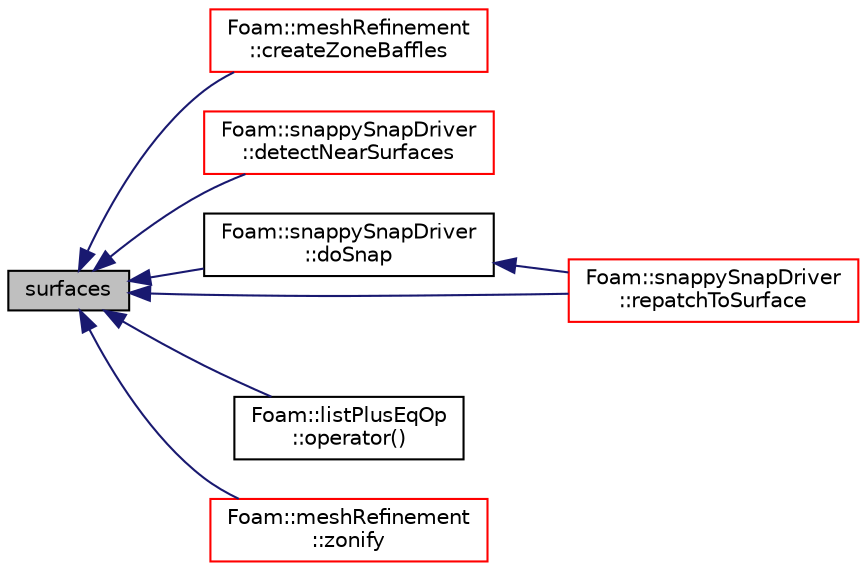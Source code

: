 digraph "surfaces"
{
  bgcolor="transparent";
  edge [fontname="Helvetica",fontsize="10",labelfontname="Helvetica",labelfontsize="10"];
  node [fontname="Helvetica",fontsize="10",shape=record];
  rankdir="LR";
  Node1 [label="surfaces",height=0.2,width=0.4,color="black", fillcolor="grey75", style="filled", fontcolor="black"];
  Node1 -> Node2 [dir="back",color="midnightblue",fontsize="10",style="solid",fontname="Helvetica"];
  Node2 [label="Foam::meshRefinement\l::createZoneBaffles",height=0.2,width=0.4,color="red",URL="$a01503.html#a79af0bcc267d8fda8b3f4e683cac915b",tooltip="Create baffles for faces straddling zoned surfaces. Return. "];
  Node1 -> Node3 [dir="back",color="midnightblue",fontsize="10",style="solid",fontname="Helvetica"];
  Node3 [label="Foam::snappySnapDriver\l::detectNearSurfaces",height=0.2,width=0.4,color="red",URL="$a02428.html#a1f0aa6841e7a037db0a22342f828e761",tooltip="Per patch point override displacement if in gap situation. "];
  Node1 -> Node4 [dir="back",color="midnightblue",fontsize="10",style="solid",fontname="Helvetica"];
  Node4 [label="Foam::snappySnapDriver\l::doSnap",height=0.2,width=0.4,color="black",URL="$a02428.html#adf0870a8be4483ecdb73b26b20d027ee"];
  Node4 -> Node5 [dir="back",color="midnightblue",fontsize="10",style="solid",fontname="Helvetica"];
  Node5 [label="Foam::snappySnapDriver\l::repatchToSurface",height=0.2,width=0.4,color="red",URL="$a02428.html#abf0c9c836463b6164ef331dce238b2fa",tooltip="Repatch faces according to surface nearest the face centre. "];
  Node1 -> Node6 [dir="back",color="midnightblue",fontsize="10",style="solid",fontname="Helvetica"];
  Node6 [label="Foam::listPlusEqOp\l::operator()",height=0.2,width=0.4,color="black",URL="$a01394.html#ae4420a9fd791f5ab9ebad1a3150ba899"];
  Node1 -> Node5 [dir="back",color="midnightblue",fontsize="10",style="solid",fontname="Helvetica"];
  Node1 -> Node7 [dir="back",color="midnightblue",fontsize="10",style="solid",fontname="Helvetica"];
  Node7 [label="Foam::meshRefinement\l::zonify",height=0.2,width=0.4,color="red",URL="$a01503.html#a90cf965dfe02eb20f11a4a8c6035747f",tooltip="Put faces/cells into zones according to surface specification. "];
}

